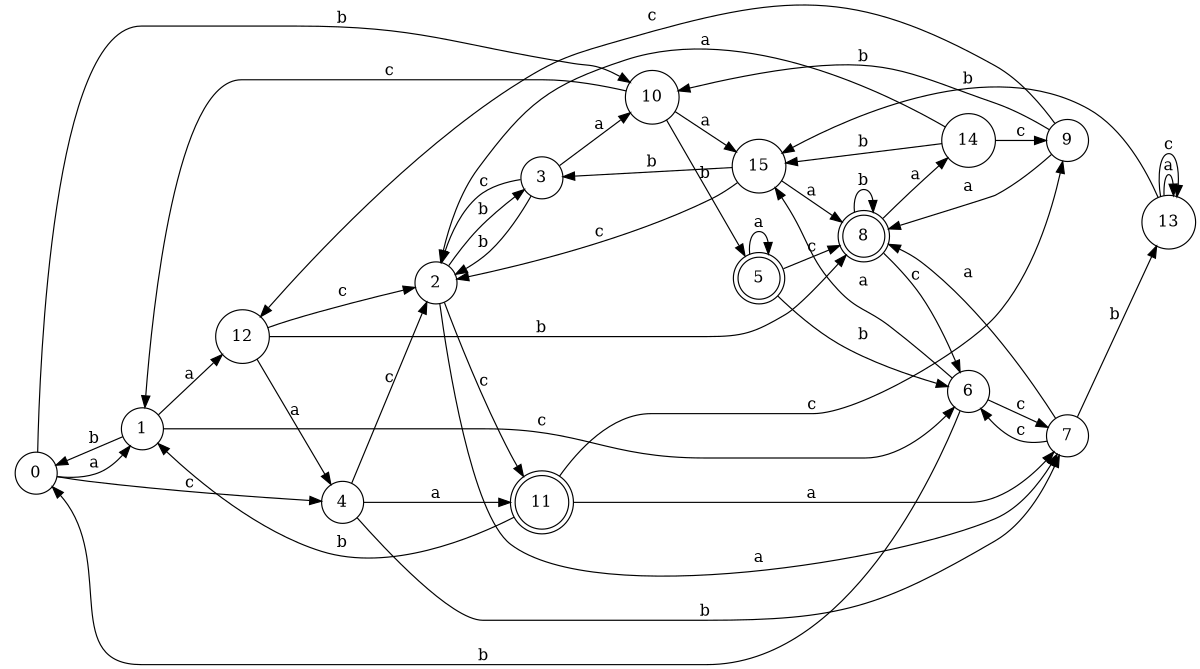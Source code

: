 digraph n13_5 {
__start0 [label="" shape="none"];

rankdir=LR;
size="8,5";

s0 [style="filled", color="black", fillcolor="white" shape="circle", label="0"];
s1 [style="filled", color="black", fillcolor="white" shape="circle", label="1"];
s2 [style="filled", color="black", fillcolor="white" shape="circle", label="2"];
s3 [style="filled", color="black", fillcolor="white" shape="circle", label="3"];
s4 [style="filled", color="black", fillcolor="white" shape="circle", label="4"];
s5 [style="rounded,filled", color="black", fillcolor="white" shape="doublecircle", label="5"];
s6 [style="filled", color="black", fillcolor="white" shape="circle", label="6"];
s7 [style="filled", color="black", fillcolor="white" shape="circle", label="7"];
s8 [style="rounded,filled", color="black", fillcolor="white" shape="doublecircle", label="8"];
s9 [style="filled", color="black", fillcolor="white" shape="circle", label="9"];
s10 [style="filled", color="black", fillcolor="white" shape="circle", label="10"];
s11 [style="rounded,filled", color="black", fillcolor="white" shape="doublecircle", label="11"];
s12 [style="filled", color="black", fillcolor="white" shape="circle", label="12"];
s13 [style="filled", color="black", fillcolor="white" shape="circle", label="13"];
s14 [style="filled", color="black", fillcolor="white" shape="circle", label="14"];
s15 [style="filled", color="black", fillcolor="white" shape="circle", label="15"];
s0 -> s1 [label="a"];
s0 -> s10 [label="b"];
s0 -> s4 [label="c"];
s1 -> s12 [label="a"];
s1 -> s0 [label="b"];
s1 -> s6 [label="c"];
s2 -> s7 [label="a"];
s2 -> s3 [label="b"];
s2 -> s11 [label="c"];
s3 -> s10 [label="a"];
s3 -> s2 [label="b"];
s3 -> s2 [label="c"];
s4 -> s11 [label="a"];
s4 -> s7 [label="b"];
s4 -> s2 [label="c"];
s5 -> s5 [label="a"];
s5 -> s6 [label="b"];
s5 -> s8 [label="c"];
s6 -> s15 [label="a"];
s6 -> s0 [label="b"];
s6 -> s7 [label="c"];
s7 -> s8 [label="a"];
s7 -> s13 [label="b"];
s7 -> s6 [label="c"];
s8 -> s14 [label="a"];
s8 -> s8 [label="b"];
s8 -> s6 [label="c"];
s9 -> s8 [label="a"];
s9 -> s10 [label="b"];
s9 -> s12 [label="c"];
s10 -> s15 [label="a"];
s10 -> s5 [label="b"];
s10 -> s1 [label="c"];
s11 -> s7 [label="a"];
s11 -> s1 [label="b"];
s11 -> s9 [label="c"];
s12 -> s4 [label="a"];
s12 -> s8 [label="b"];
s12 -> s2 [label="c"];
s13 -> s13 [label="a"];
s13 -> s15 [label="b"];
s13 -> s13 [label="c"];
s14 -> s2 [label="a"];
s14 -> s15 [label="b"];
s14 -> s9 [label="c"];
s15 -> s8 [label="a"];
s15 -> s3 [label="b"];
s15 -> s2 [label="c"];

}